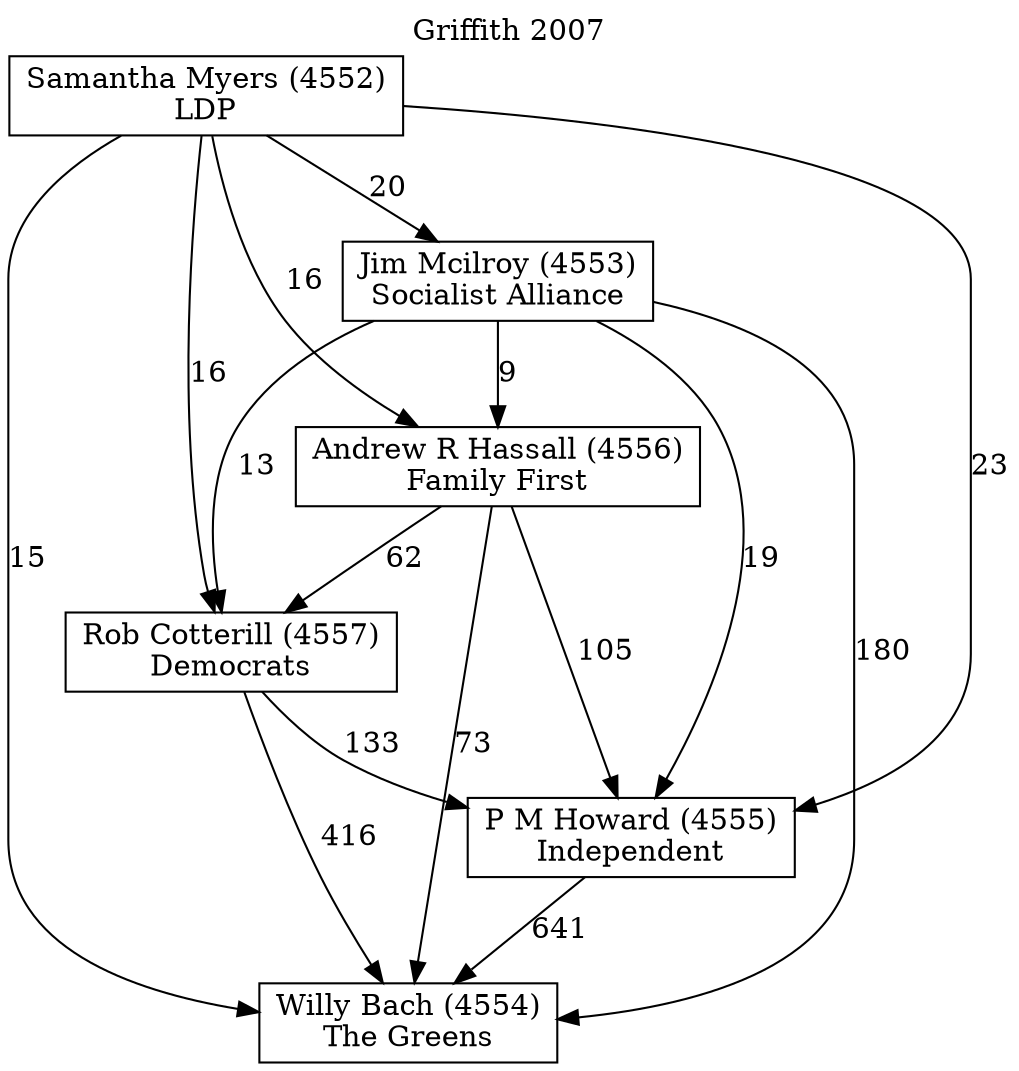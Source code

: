 // House preference flow
digraph "Willy Bach (4554)_Griffith_2007" {
	graph [label="Griffith 2007" labelloc=t mclimit=10]
	node [shape=box]
	"Willy Bach (4554)" [label="Willy Bach (4554)
The Greens"]
	"P M Howard (4555)" [label="P M Howard (4555)
Independent"]
	"Rob Cotterill (4557)" [label="Rob Cotterill (4557)
Democrats"]
	"Andrew R Hassall (4556)" [label="Andrew R Hassall (4556)
Family First"]
	"Jim Mcilroy (4553)" [label="Jim Mcilroy (4553)
Socialist Alliance"]
	"Samantha Myers (4552)" [label="Samantha Myers (4552)
LDP"]
	"Willy Bach (4554)" [label="Willy Bach (4554)
The Greens"]
	"Rob Cotterill (4557)" [label="Rob Cotterill (4557)
Democrats"]
	"Andrew R Hassall (4556)" [label="Andrew R Hassall (4556)
Family First"]
	"Jim Mcilroy (4553)" [label="Jim Mcilroy (4553)
Socialist Alliance"]
	"Samantha Myers (4552)" [label="Samantha Myers (4552)
LDP"]
	"Willy Bach (4554)" [label="Willy Bach (4554)
The Greens"]
	"Andrew R Hassall (4556)" [label="Andrew R Hassall (4556)
Family First"]
	"Jim Mcilroy (4553)" [label="Jim Mcilroy (4553)
Socialist Alliance"]
	"Samantha Myers (4552)" [label="Samantha Myers (4552)
LDP"]
	"Willy Bach (4554)" [label="Willy Bach (4554)
The Greens"]
	"Jim Mcilroy (4553)" [label="Jim Mcilroy (4553)
Socialist Alliance"]
	"Samantha Myers (4552)" [label="Samantha Myers (4552)
LDP"]
	"Willy Bach (4554)" [label="Willy Bach (4554)
The Greens"]
	"Samantha Myers (4552)" [label="Samantha Myers (4552)
LDP"]
	"Samantha Myers (4552)" [label="Samantha Myers (4552)
LDP"]
	"Jim Mcilroy (4553)" [label="Jim Mcilroy (4553)
Socialist Alliance"]
	"Samantha Myers (4552)" [label="Samantha Myers (4552)
LDP"]
	"Samantha Myers (4552)" [label="Samantha Myers (4552)
LDP"]
	"Andrew R Hassall (4556)" [label="Andrew R Hassall (4556)
Family First"]
	"Jim Mcilroy (4553)" [label="Jim Mcilroy (4553)
Socialist Alliance"]
	"Samantha Myers (4552)" [label="Samantha Myers (4552)
LDP"]
	"Andrew R Hassall (4556)" [label="Andrew R Hassall (4556)
Family First"]
	"Samantha Myers (4552)" [label="Samantha Myers (4552)
LDP"]
	"Samantha Myers (4552)" [label="Samantha Myers (4552)
LDP"]
	"Jim Mcilroy (4553)" [label="Jim Mcilroy (4553)
Socialist Alliance"]
	"Samantha Myers (4552)" [label="Samantha Myers (4552)
LDP"]
	"Samantha Myers (4552)" [label="Samantha Myers (4552)
LDP"]
	"Rob Cotterill (4557)" [label="Rob Cotterill (4557)
Democrats"]
	"Andrew R Hassall (4556)" [label="Andrew R Hassall (4556)
Family First"]
	"Jim Mcilroy (4553)" [label="Jim Mcilroy (4553)
Socialist Alliance"]
	"Samantha Myers (4552)" [label="Samantha Myers (4552)
LDP"]
	"Rob Cotterill (4557)" [label="Rob Cotterill (4557)
Democrats"]
	"Jim Mcilroy (4553)" [label="Jim Mcilroy (4553)
Socialist Alliance"]
	"Samantha Myers (4552)" [label="Samantha Myers (4552)
LDP"]
	"Rob Cotterill (4557)" [label="Rob Cotterill (4557)
Democrats"]
	"Samantha Myers (4552)" [label="Samantha Myers (4552)
LDP"]
	"Samantha Myers (4552)" [label="Samantha Myers (4552)
LDP"]
	"Jim Mcilroy (4553)" [label="Jim Mcilroy (4553)
Socialist Alliance"]
	"Samantha Myers (4552)" [label="Samantha Myers (4552)
LDP"]
	"Samantha Myers (4552)" [label="Samantha Myers (4552)
LDP"]
	"Andrew R Hassall (4556)" [label="Andrew R Hassall (4556)
Family First"]
	"Jim Mcilroy (4553)" [label="Jim Mcilroy (4553)
Socialist Alliance"]
	"Samantha Myers (4552)" [label="Samantha Myers (4552)
LDP"]
	"Andrew R Hassall (4556)" [label="Andrew R Hassall (4556)
Family First"]
	"Samantha Myers (4552)" [label="Samantha Myers (4552)
LDP"]
	"Samantha Myers (4552)" [label="Samantha Myers (4552)
LDP"]
	"Jim Mcilroy (4553)" [label="Jim Mcilroy (4553)
Socialist Alliance"]
	"Samantha Myers (4552)" [label="Samantha Myers (4552)
LDP"]
	"Samantha Myers (4552)" [label="Samantha Myers (4552)
LDP"]
	"P M Howard (4555)" [label="P M Howard (4555)
Independent"]
	"Rob Cotterill (4557)" [label="Rob Cotterill (4557)
Democrats"]
	"Andrew R Hassall (4556)" [label="Andrew R Hassall (4556)
Family First"]
	"Jim Mcilroy (4553)" [label="Jim Mcilroy (4553)
Socialist Alliance"]
	"Samantha Myers (4552)" [label="Samantha Myers (4552)
LDP"]
	"P M Howard (4555)" [label="P M Howard (4555)
Independent"]
	"Andrew R Hassall (4556)" [label="Andrew R Hassall (4556)
Family First"]
	"Jim Mcilroy (4553)" [label="Jim Mcilroy (4553)
Socialist Alliance"]
	"Samantha Myers (4552)" [label="Samantha Myers (4552)
LDP"]
	"P M Howard (4555)" [label="P M Howard (4555)
Independent"]
	"Jim Mcilroy (4553)" [label="Jim Mcilroy (4553)
Socialist Alliance"]
	"Samantha Myers (4552)" [label="Samantha Myers (4552)
LDP"]
	"P M Howard (4555)" [label="P M Howard (4555)
Independent"]
	"Samantha Myers (4552)" [label="Samantha Myers (4552)
LDP"]
	"Samantha Myers (4552)" [label="Samantha Myers (4552)
LDP"]
	"Jim Mcilroy (4553)" [label="Jim Mcilroy (4553)
Socialist Alliance"]
	"Samantha Myers (4552)" [label="Samantha Myers (4552)
LDP"]
	"Samantha Myers (4552)" [label="Samantha Myers (4552)
LDP"]
	"Andrew R Hassall (4556)" [label="Andrew R Hassall (4556)
Family First"]
	"Jim Mcilroy (4553)" [label="Jim Mcilroy (4553)
Socialist Alliance"]
	"Samantha Myers (4552)" [label="Samantha Myers (4552)
LDP"]
	"Andrew R Hassall (4556)" [label="Andrew R Hassall (4556)
Family First"]
	"Samantha Myers (4552)" [label="Samantha Myers (4552)
LDP"]
	"Samantha Myers (4552)" [label="Samantha Myers (4552)
LDP"]
	"Jim Mcilroy (4553)" [label="Jim Mcilroy (4553)
Socialist Alliance"]
	"Samantha Myers (4552)" [label="Samantha Myers (4552)
LDP"]
	"Samantha Myers (4552)" [label="Samantha Myers (4552)
LDP"]
	"Rob Cotterill (4557)" [label="Rob Cotterill (4557)
Democrats"]
	"Andrew R Hassall (4556)" [label="Andrew R Hassall (4556)
Family First"]
	"Jim Mcilroy (4553)" [label="Jim Mcilroy (4553)
Socialist Alliance"]
	"Samantha Myers (4552)" [label="Samantha Myers (4552)
LDP"]
	"Rob Cotterill (4557)" [label="Rob Cotterill (4557)
Democrats"]
	"Jim Mcilroy (4553)" [label="Jim Mcilroy (4553)
Socialist Alliance"]
	"Samantha Myers (4552)" [label="Samantha Myers (4552)
LDP"]
	"Rob Cotterill (4557)" [label="Rob Cotterill (4557)
Democrats"]
	"Samantha Myers (4552)" [label="Samantha Myers (4552)
LDP"]
	"Samantha Myers (4552)" [label="Samantha Myers (4552)
LDP"]
	"Jim Mcilroy (4553)" [label="Jim Mcilroy (4553)
Socialist Alliance"]
	"Samantha Myers (4552)" [label="Samantha Myers (4552)
LDP"]
	"Samantha Myers (4552)" [label="Samantha Myers (4552)
LDP"]
	"Andrew R Hassall (4556)" [label="Andrew R Hassall (4556)
Family First"]
	"Jim Mcilroy (4553)" [label="Jim Mcilroy (4553)
Socialist Alliance"]
	"Samantha Myers (4552)" [label="Samantha Myers (4552)
LDP"]
	"Andrew R Hassall (4556)" [label="Andrew R Hassall (4556)
Family First"]
	"Samantha Myers (4552)" [label="Samantha Myers (4552)
LDP"]
	"Samantha Myers (4552)" [label="Samantha Myers (4552)
LDP"]
	"Jim Mcilroy (4553)" [label="Jim Mcilroy (4553)
Socialist Alliance"]
	"Samantha Myers (4552)" [label="Samantha Myers (4552)
LDP"]
	"Samantha Myers (4552)" [label="Samantha Myers (4552)
LDP"]
	"P M Howard (4555)" -> "Willy Bach (4554)" [label=641]
	"Rob Cotterill (4557)" -> "P M Howard (4555)" [label=133]
	"Andrew R Hassall (4556)" -> "Rob Cotterill (4557)" [label=62]
	"Jim Mcilroy (4553)" -> "Andrew R Hassall (4556)" [label=9]
	"Samantha Myers (4552)" -> "Jim Mcilroy (4553)" [label=20]
	"Rob Cotterill (4557)" -> "Willy Bach (4554)" [label=416]
	"Andrew R Hassall (4556)" -> "Willy Bach (4554)" [label=73]
	"Jim Mcilroy (4553)" -> "Willy Bach (4554)" [label=180]
	"Samantha Myers (4552)" -> "Willy Bach (4554)" [label=15]
	"Samantha Myers (4552)" -> "Andrew R Hassall (4556)" [label=16]
	"Jim Mcilroy (4553)" -> "Rob Cotterill (4557)" [label=13]
	"Samantha Myers (4552)" -> "Rob Cotterill (4557)" [label=16]
	"Andrew R Hassall (4556)" -> "P M Howard (4555)" [label=105]
	"Jim Mcilroy (4553)" -> "P M Howard (4555)" [label=19]
	"Samantha Myers (4552)" -> "P M Howard (4555)" [label=23]
}
